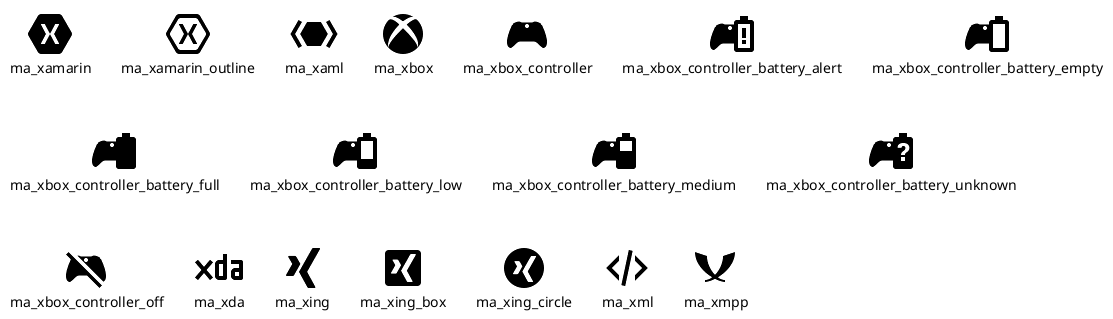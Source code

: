 @startuml
!include <material/xamarin>
!include <material/xamarin_outline>
!include <material/xaml>
!include <material/xbox>
!include <material/xbox_controller>
!include <material/xbox_controller_battery_alert>
!include <material/xbox_controller_battery_empty>
!include <material/xbox_controller_battery_full>
!include <material/xbox_controller_battery_low>
!include <material/xbox_controller_battery_medium>
!include <material/xbox_controller_battery_unknown>
!include <material/xbox_controller_off>
!include <material/xda>
!include <material/xing>
!include <material/xing_box>
!include <material/xing_circle>
!include <material/xml>
!include <material/xmpp>
listsprites
@enduml